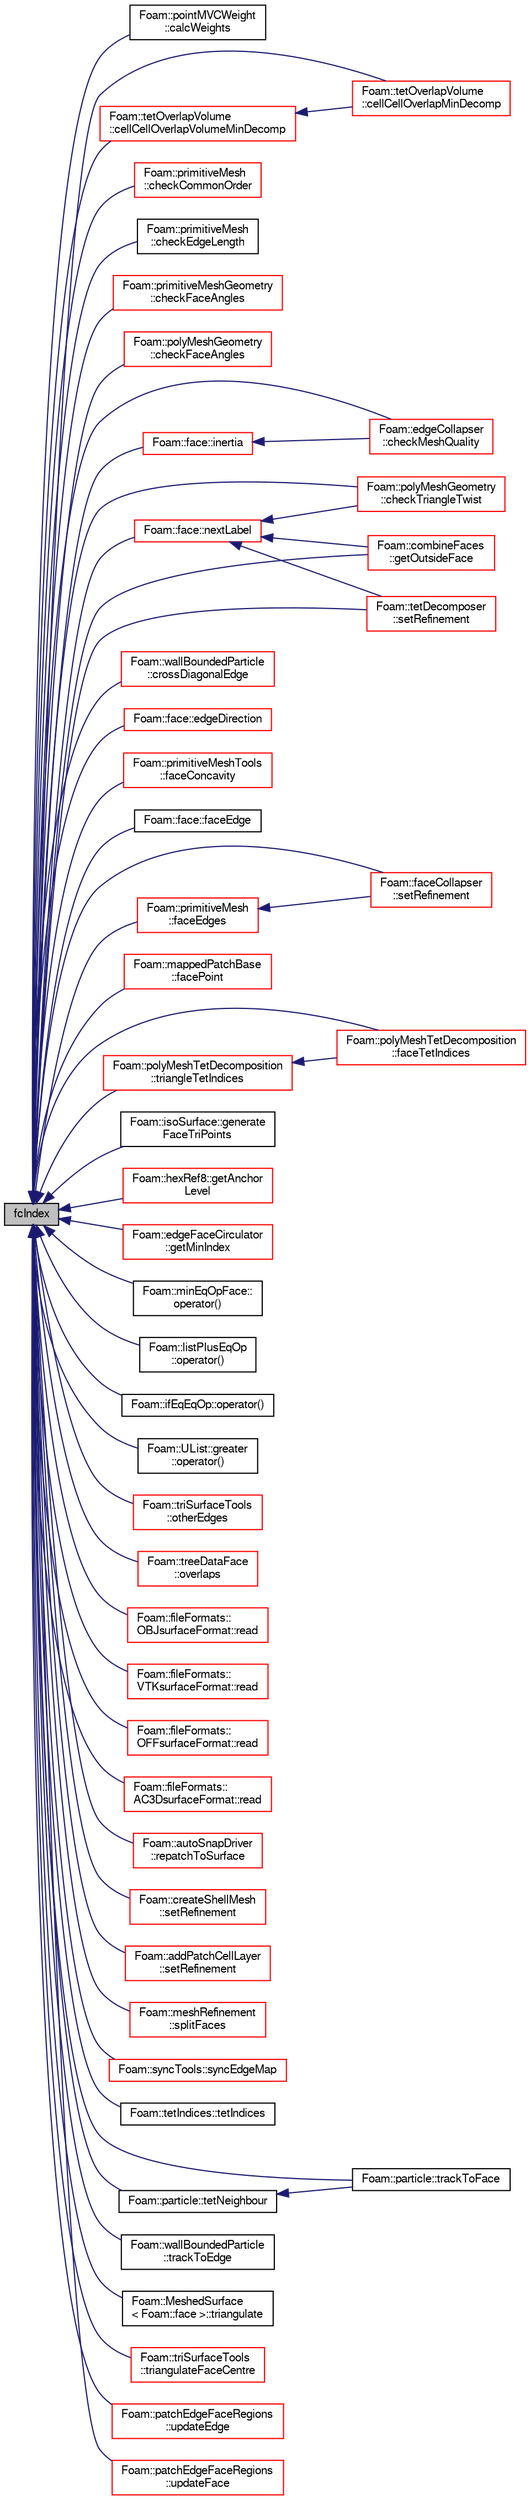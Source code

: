 digraph "fcIndex"
{
  bgcolor="transparent";
  edge [fontname="FreeSans",fontsize="10",labelfontname="FreeSans",labelfontsize="10"];
  node [fontname="FreeSans",fontsize="10",shape=record];
  rankdir="LR";
  Node45 [label="fcIndex",height=0.2,width=0.4,color="black", fillcolor="grey75", style="filled", fontcolor="black"];
  Node45 -> Node46 [dir="back",color="midnightblue",fontsize="10",style="solid",fontname="FreeSans"];
  Node46 [label="Foam::pointMVCWeight\l::calcWeights",height=0.2,width=0.4,color="black",URL="$a22950.html#af3c276437963c5e9ad103086ac535d48",tooltip="Calculate weights from single face&#39;s vertices only. "];
  Node45 -> Node47 [dir="back",color="midnightblue",fontsize="10",style="solid",fontname="FreeSans"];
  Node47 [label="Foam::tetOverlapVolume\l::cellCellOverlapMinDecomp",height=0.2,width=0.4,color="red",URL="$a25482.html#adada80d4c5dabf1bb76d53a6d1c984c3",tooltip="Return true if olverlap volume is greater than threshold. "];
  Node45 -> Node51 [dir="back",color="midnightblue",fontsize="10",style="solid",fontname="FreeSans"];
  Node51 [label="Foam::tetOverlapVolume\l::cellCellOverlapVolumeMinDecomp",height=0.2,width=0.4,color="red",URL="$a25482.html#a24b9e4efb85a09262259b15b153775b6",tooltip="Calculates the overlap volume. "];
  Node51 -> Node47 [dir="back",color="midnightblue",fontsize="10",style="solid",fontname="FreeSans"];
  Node45 -> Node53 [dir="back",color="midnightblue",fontsize="10",style="solid",fontname="FreeSans"];
  Node53 [label="Foam::primitiveMesh\l::checkCommonOrder",height=0.2,width=0.4,color="red",URL="$a27530.html#a540f3675abed771df34a79a8998133d2",tooltip="Check that shared points are in consecutive order. "];
  Node45 -> Node397 [dir="back",color="midnightblue",fontsize="10",style="solid",fontname="FreeSans"];
  Node397 [label="Foam::primitiveMesh\l::checkEdgeLength",height=0.2,width=0.4,color="black",URL="$a27530.html#a93ecca52b293c67abae277d2f8e10823",tooltip="Check edge length. "];
  Node45 -> Node398 [dir="back",color="midnightblue",fontsize="10",style="solid",fontname="FreeSans"];
  Node398 [label="Foam::primitiveMeshGeometry\l::checkFaceAngles",height=0.2,width=0.4,color="red",URL="$a25146.html#a1e53fa2de621f051c1777b67d71e354c"];
  Node45 -> Node408 [dir="back",color="midnightblue",fontsize="10",style="solid",fontname="FreeSans"];
  Node408 [label="Foam::polyMeshGeometry\l::checkFaceAngles",height=0.2,width=0.4,color="red",URL="$a21562.html#a54a9bc2a85ca197cef7b133c51ec94b4",tooltip="See primitiveMesh. "];
  Node45 -> Node434 [dir="back",color="midnightblue",fontsize="10",style="solid",fontname="FreeSans"];
  Node434 [label="Foam::edgeCollapser\l::checkMeshQuality",height=0.2,width=0.4,color="red",URL="$a21642.html#a05c592dbdbe3fcc0728c2595750b5982",tooltip="Check mesh and mark points on faces in error. "];
  Node45 -> Node424 [dir="back",color="midnightblue",fontsize="10",style="solid",fontname="FreeSans"];
  Node424 [label="Foam::polyMeshGeometry\l::checkTriangleTwist",height=0.2,width=0.4,color="red",URL="$a21562.html#a1cffc7219859f1b1b9ed8a96be57f242",tooltip="Consecutive triangle (from face-centre decomposition) normals. "];
  Node45 -> Node436 [dir="back",color="midnightblue",fontsize="10",style="solid",fontname="FreeSans"];
  Node436 [label="Foam::wallBoundedParticle\l::crossDiagonalEdge",height=0.2,width=0.4,color="red",URL="$a28794.html#af681214bd770ef305c93b86cb944190c",tooltip="Cross diagonal edge into different triangle on same face,cell. "];
  Node45 -> Node438 [dir="back",color="midnightblue",fontsize="10",style="solid",fontname="FreeSans"];
  Node438 [label="Foam::face::edgeDirection",height=0.2,width=0.4,color="red",URL="$a27218.html#a51c97b3c3d8a48cca8b5b5de600af185",tooltip="Return the edge direction on the face. "];
  Node45 -> Node448 [dir="back",color="midnightblue",fontsize="10",style="solid",fontname="FreeSans"];
  Node448 [label="Foam::primitiveMeshTools\l::faceConcavity",height=0.2,width=0.4,color="red",URL="$a27534.html#a10cc791bf86b406e9f23f80b34b8bf8d",tooltip="Generate face concavity field. Returns per face the (sin of the) "];
  Node45 -> Node456 [dir="back",color="midnightblue",fontsize="10",style="solid",fontname="FreeSans"];
  Node456 [label="Foam::face::faceEdge",height=0.2,width=0.4,color="black",URL="$a27218.html#af92d1a1cab2559e3dc6464a50c82a639",tooltip="Return n-th face edge. "];
  Node45 -> Node457 [dir="back",color="midnightblue",fontsize="10",style="solid",fontname="FreeSans"];
  Node457 [label="Foam::primitiveMesh\l::faceEdges",height=0.2,width=0.4,color="red",URL="$a27530.html#adbfcf489a527a07c33d684834faace79"];
  Node457 -> Node516 [dir="back",color="midnightblue",fontsize="10",style="solid",fontname="FreeSans"];
  Node516 [label="Foam::faceCollapser\l::setRefinement",height=0.2,width=0.4,color="red",URL="$a21646.html#a4eb4757ecb940ebe87d1e45559d1bad1",tooltip="Collapse faces along endpoints. Play commands into. "];
  Node45 -> Node528 [dir="back",color="midnightblue",fontsize="10",style="solid",fontname="FreeSans"];
  Node528 [label="Foam::mappedPatchBase\l::facePoint",height=0.2,width=0.4,color="red",URL="$a25094.html#aa44d3b70b3248025314d97bdbfe1b1ba",tooltip="Get a point on the face given a face decomposition method: "];
  Node45 -> Node563 [dir="back",color="midnightblue",fontsize="10",style="solid",fontname="FreeSans"];
  Node563 [label="Foam::polyMeshTetDecomposition\l::faceTetIndices",height=0.2,width=0.4,color="red",URL="$a27418.html#ac928a304995a9b54928d97ec634a6270",tooltip="Return the tet decomposition of the given face, with. "];
  Node45 -> Node649 [dir="back",color="midnightblue",fontsize="10",style="solid",fontname="FreeSans"];
  Node649 [label="Foam::isoSurface::generate\lFaceTriPoints",height=0.2,width=0.4,color="black",URL="$a29346.html#a03628c245d99a9324f28ceffe5aa1c35"];
  Node45 -> Node650 [dir="back",color="midnightblue",fontsize="10",style="solid",fontname="FreeSans"];
  Node650 [label="Foam::hexRef8::getAnchor\lLevel",height=0.2,width=0.4,color="red",URL="$a21654.html#aed49cb175362b037d69517422f320332",tooltip="Gets level such that the face has four points <= level. "];
  Node45 -> Node657 [dir="back",color="midnightblue",fontsize="10",style="solid",fontname="FreeSans"];
  Node657 [label="Foam::edgeFaceCirculator\l::getMinIndex",height=0.2,width=0.4,color="red",URL="$a25022.html#a9fe8395120034f6c6d0bed71719b4cfe",tooltip="Helper: find index in face of edge or -1. Index is such that edge is. "];
  Node45 -> Node660 [dir="back",color="midnightblue",fontsize="10",style="solid",fontname="FreeSans"];
  Node660 [label="Foam::combineFaces\l::getOutsideFace",height=0.2,width=0.4,color="red",URL="$a21634.html#af695da5d6484dda0cf20307778b302f0",tooltip="Gets outside of patch as a face (in mesh point labels) "];
  Node45 -> Node664 [dir="back",color="midnightblue",fontsize="10",style="solid",fontname="FreeSans"];
  Node664 [label="Foam::face::inertia",height=0.2,width=0.4,color="red",URL="$a27218.html#a44e64cc9697e6babe8b9ad184a78b888",tooltip="Return the inertia tensor, with optional reference. "];
  Node664 -> Node434 [dir="back",color="midnightblue",fontsize="10",style="solid",fontname="FreeSans"];
  Node45 -> Node667 [dir="back",color="midnightblue",fontsize="10",style="solid",fontname="FreeSans"];
  Node667 [label="Foam::face::nextLabel",height=0.2,width=0.4,color="red",URL="$a27218.html#a8d8ab7da5fc0315042faf1b6dcf64f4a",tooltip="Next vertex on face. "];
  Node667 -> Node424 [dir="back",color="midnightblue",fontsize="10",style="solid",fontname="FreeSans"];
  Node667 -> Node660 [dir="back",color="midnightblue",fontsize="10",style="solid",fontname="FreeSans"];
  Node667 -> Node641 [dir="back",color="midnightblue",fontsize="10",style="solid",fontname="FreeSans"];
  Node641 [label="Foam::tetDecomposer\l::setRefinement",height=0.2,width=0.4,color="red",URL="$a21726.html#aeb1123afb6f39d7eb332698e53fc5610",tooltip="Insert all changes into meshMod to convert the polyMesh into. "];
  Node45 -> Node673 [dir="back",color="midnightblue",fontsize="10",style="solid",fontname="FreeSans"];
  Node673 [label="Foam::minEqOpFace::\loperator()",height=0.2,width=0.4,color="black",URL="$a25194.html#addccbfe6235f4e2b4483404bc0177a92"];
  Node45 -> Node674 [dir="back",color="midnightblue",fontsize="10",style="solid",fontname="FreeSans"];
  Node674 [label="Foam::listPlusEqOp\l::operator()",height=0.2,width=0.4,color="black",URL="$a24626.html#a2bca5855a51bffee2f0fe2aacc4aba10"];
  Node45 -> Node675 [dir="back",color="midnightblue",fontsize="10",style="solid",fontname="FreeSans"];
  Node675 [label="Foam::ifEqEqOp::operator()",height=0.2,width=0.4,color="black",URL="$a21650.html#a11b523ea721588ff21a031254c7eb98b"];
  Node45 -> Node676 [dir="back",color="midnightblue",fontsize="10",style="solid",fontname="FreeSans"];
  Node676 [label="Foam::UList::greater\l::operator()",height=0.2,width=0.4,color="black",URL="$a25986.html#a49202d8cfd6e19f3d43c028252050ed7"];
  Node45 -> Node677 [dir="back",color="midnightblue",fontsize="10",style="solid",fontname="FreeSans"];
  Node677 [label="Foam::triSurfaceTools\l::otherEdges",height=0.2,width=0.4,color="red",URL="$a25538.html#a14072f92f44aace6299d016920273be5",tooltip="Get the two edges on faceI counterclockwise after edgeI. "];
  Node45 -> Node682 [dir="back",color="midnightblue",fontsize="10",style="solid",fontname="FreeSans"];
  Node682 [label="Foam::treeDataFace\l::overlaps",height=0.2,width=0.4,color="red",URL="$a25042.html#a1915c0938452ba641c6ccf39df02dfad",tooltip="Does (bb of) shape at index overlap bb. "];
  Node45 -> Node686 [dir="back",color="midnightblue",fontsize="10",style="solid",fontname="FreeSans"];
  Node686 [label="Foam::fileFormats::\lOBJsurfaceFormat::read",height=0.2,width=0.4,color="red",URL="$a29610.html#a464ebd67acbdff0014d4dae69e3ec4be",tooltip="Read from file. "];
  Node45 -> Node689 [dir="back",color="midnightblue",fontsize="10",style="solid",fontname="FreeSans"];
  Node689 [label="Foam::fileFormats::\lVTKsurfaceFormat::read",height=0.2,width=0.4,color="red",URL="$a29666.html#a464ebd67acbdff0014d4dae69e3ec4be",tooltip="Read from file. "];
  Node45 -> Node692 [dir="back",color="midnightblue",fontsize="10",style="solid",fontname="FreeSans"];
  Node692 [label="Foam::fileFormats::\lOFFsurfaceFormat::read",height=0.2,width=0.4,color="red",URL="$a29614.html#a464ebd67acbdff0014d4dae69e3ec4be",tooltip="Read from file. "];
  Node45 -> Node695 [dir="back",color="midnightblue",fontsize="10",style="solid",fontname="FreeSans"];
  Node695 [label="Foam::fileFormats::\lAC3DsurfaceFormat::read",height=0.2,width=0.4,color="red",URL="$a29582.html#a464ebd67acbdff0014d4dae69e3ec4be",tooltip="Read from file. "];
  Node45 -> Node698 [dir="back",color="midnightblue",fontsize="10",style="solid",fontname="FreeSans"];
  Node698 [label="Foam::autoSnapDriver\l::repatchToSurface",height=0.2,width=0.4,color="red",URL="$a24622.html#abf0c9c836463b6164ef331dce238b2fa",tooltip="Repatch faces according to surface nearest the face centre. "];
  Node45 -> Node516 [dir="back",color="midnightblue",fontsize="10",style="solid",fontname="FreeSans"];
  Node45 -> Node641 [dir="back",color="midnightblue",fontsize="10",style="solid",fontname="FreeSans"];
  Node45 -> Node709 [dir="back",color="midnightblue",fontsize="10",style="solid",fontname="FreeSans"];
  Node709 [label="Foam::createShellMesh\l::setRefinement",height=0.2,width=0.4,color="red",URL="$a21442.html#aef7bf7bc4511c879d54f2bbd3c76729a",tooltip="Play commands into polyTopoChange to create layer mesh. "];
  Node45 -> Node714 [dir="back",color="midnightblue",fontsize="10",style="solid",fontname="FreeSans"];
  Node714 [label="Foam::addPatchCellLayer\l::setRefinement",height=0.2,width=0.4,color="red",URL="$a21626.html#a9488cb0518f21b76444c508cc9658d64",tooltip="Play commands into polyTopoChange to create layers on top. "];
  Node45 -> Node716 [dir="back",color="midnightblue",fontsize="10",style="solid",fontname="FreeSans"];
  Node716 [label="Foam::meshRefinement\l::splitFaces",height=0.2,width=0.4,color="red",URL="$a24662.html#adc2ba2409d333b615b019f154aa236ea",tooltip="Split faces into two. "];
  Node45 -> Node718 [dir="back",color="midnightblue",fontsize="10",style="solid",fontname="FreeSans"];
  Node718 [label="Foam::syncTools::syncEdgeMap",height=0.2,width=0.4,color="red",URL="$a27502.html#a154ac086463b8d7a0eed8c4539d3ab73",tooltip="Synchronize values on selected edges. "];
  Node45 -> Node644 [dir="back",color="midnightblue",fontsize="10",style="solid",fontname="FreeSans"];
  Node644 [label="Foam::tetIndices::tetIndices",height=0.2,width=0.4,color="black",URL="$a27422.html#ac6677f9a5a79f56dcaabf997d7b29ad9",tooltip="Construct from cell, face, pt description of tet. "];
  Node45 -> Node442 [dir="back",color="midnightblue",fontsize="10",style="solid",fontname="FreeSans"];
  Node442 [label="Foam::particle::tetNeighbour",height=0.2,width=0.4,color="black",URL="$a23586.html#a346b0d2e5e19c928f696668d3f9d0776",tooltip="Modify the tet owner data by crossing triI. "];
  Node442 -> Node383 [dir="back",color="midnightblue",fontsize="10",style="solid",fontname="FreeSans"];
  Node383 [label="Foam::particle::trackToFace",height=0.2,width=0.4,color="black",URL="$a23586.html#a843767f232f5b61884dcd757558591e0"];
  Node45 -> Node843 [dir="back",color="midnightblue",fontsize="10",style="solid",fontname="FreeSans"];
  Node843 [label="Foam::wallBoundedParticle\l::trackToEdge",height=0.2,width=0.4,color="black",URL="$a28794.html#aff365968e28acf42244334b7c926dee6",tooltip="Track particle to a given position and returns 1.0 if the. "];
  Node45 -> Node383 [dir="back",color="midnightblue",fontsize="10",style="solid",fontname="FreeSans"];
  Node45 -> Node645 [dir="back",color="midnightblue",fontsize="10",style="solid",fontname="FreeSans"];
  Node645 [label="Foam::polyMeshTetDecomposition\l::triangleTetIndices",height=0.2,width=0.4,color="red",URL="$a27418.html#a58706d0e14fb9b9a20f1d19ef6671605",tooltip="Return the tet decomposition of the given triangle of the given face. "];
  Node645 -> Node563 [dir="back",color="midnightblue",fontsize="10",style="solid",fontname="FreeSans"];
  Node45 -> Node844 [dir="back",color="midnightblue",fontsize="10",style="solid",fontname="FreeSans"];
  Node844 [label="Foam::MeshedSurface\l\< Foam::face \>::triangulate",height=0.2,width=0.4,color="black",URL="$a29566.html#ab8d32c1bc9e030a0f792cce93813f0cc",tooltip="Triangulate in-place, returning the number of triangles added. "];
  Node45 -> Node845 [dir="back",color="midnightblue",fontsize="10",style="solid",fontname="FreeSans"];
  Node845 [label="Foam::triSurfaceTools\l::triangulateFaceCentre",height=0.2,width=0.4,color="red",URL="$a25538.html#abf2be73c84828e0d5db6921bf8b57353",tooltip="Face-centre triangulation of (selected patches of) boundaryMesh. "];
  Node45 -> Node854 [dir="back",color="midnightblue",fontsize="10",style="solid",fontname="FreeSans"];
  Node854 [label="Foam::patchEdgeFaceRegions\l::updateEdge",height=0.2,width=0.4,color="red",URL="$a24830.html#a7ac50179a61b16ff386f10ec46890ddf",tooltip="Influence of face on edge. "];
  Node45 -> Node857 [dir="back",color="midnightblue",fontsize="10",style="solid",fontname="FreeSans"];
  Node857 [label="Foam::patchEdgeFaceRegions\l::updateFace",height=0.2,width=0.4,color="red",URL="$a24830.html#ac2367e20d178f676ecb99be5bd0bda4a",tooltip="Influence of edge on face. "];
}
